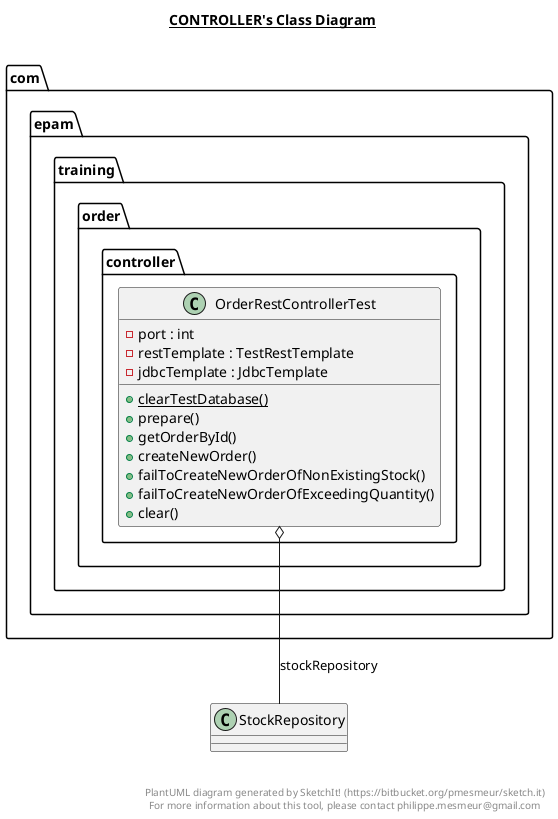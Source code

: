 @startuml

title __CONTROLLER's Class Diagram__\n

  package com.epam.training {
    package com.epam.training.order {
      package com.epam.training.order.controller {
        class OrderRestControllerTest {
            - port : int
            - restTemplate : TestRestTemplate
            - jdbcTemplate : JdbcTemplate
            {static} + clearTestDatabase()
            + prepare()
            + getOrderById()
            + createNewOrder()
            + failToCreateNewOrderOfNonExistingStock()
            + failToCreateNewOrderOfExceedingQuantity()
            + clear()
        }
      }
    }
  }
  

  OrderRestControllerTest o-- StockRepository : stockRepository


right footer


PlantUML diagram generated by SketchIt! (https://bitbucket.org/pmesmeur/sketch.it)
For more information about this tool, please contact philippe.mesmeur@gmail.com
endfooter

@enduml
